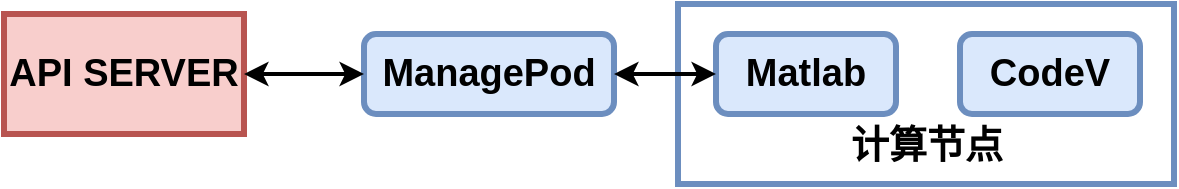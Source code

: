 <mxfile version="14.8.3" type="github"><diagram id="WEavagxoX7mWQo-rN5Ej" name="Page-1"><mxGraphModel dx="702" dy="582" grid="0" gridSize="10" guides="1" tooltips="1" connect="1" arrows="1" fold="1" page="0" pageScale="1" pageWidth="827" pageHeight="1169" math="0" shadow="0"><root><mxCell id="0"/><mxCell id="1" parent="0"/><mxCell id="meVRYA2Hp27yC9P9ZgB7-14" value="" style="rounded=0;whiteSpace=wrap;html=1;strokeColor=#6c8ebf;fillColor=none;strokeWidth=3;fontSize=19;" parent="1" vertex="1"><mxGeometry x="1087" y="313" width="248" height="90" as="geometry"/></mxCell><mxCell id="meVRYA2Hp27yC9P9ZgB7-15" value="&lt;b style=&quot;font-size: 19px;&quot;&gt;Matlab&lt;/b&gt;" style="rounded=1;whiteSpace=wrap;html=1;strokeColor=#6c8ebf;fillColor=#dae8fc;strokeWidth=3;fontSize=19;" parent="1" vertex="1"><mxGeometry x="1106" y="328" width="90" height="40" as="geometry"/></mxCell><mxCell id="meVRYA2Hp27yC9P9ZgB7-16" value="&lt;b style=&quot;font-size: 19px;&quot;&gt;CodeV&lt;/b&gt;" style="rounded=1;whiteSpace=wrap;html=1;strokeColor=#6c8ebf;fillColor=#dae8fc;strokeWidth=3;fontSize=19;" parent="1" vertex="1"><mxGeometry x="1228" y="328" width="90" height="40" as="geometry"/></mxCell><mxCell id="meVRYA2Hp27yC9P9ZgB7-17" value="&lt;b style=&quot;font-size: 19px&quot;&gt;计算节点&lt;/b&gt;" style="text;html=1;strokeColor=none;fillColor=none;align=center;verticalAlign=middle;whiteSpace=wrap;rounded=0;fontSize=19;" parent="1" vertex="1"><mxGeometry x="1163.5" y="374" width="95" height="20" as="geometry"/></mxCell><mxCell id="meVRYA2Hp27yC9P9ZgB7-23" value="&lt;b style=&quot;font-size: 19px;&quot;&gt;API SERVER&lt;/b&gt;" style="rounded=0;whiteSpace=wrap;html=1;fillColor=#f8cecc;strokeColor=#b85450;strokeWidth=3;fontSize=19;" parent="1" vertex="1"><mxGeometry x="750" y="318" width="120" height="60" as="geometry"/></mxCell><mxCell id="2FiBS3rqMTZbcHprlEYy-3" value="&lt;b&gt;ManagePod&lt;/b&gt;" style="rounded=1;whiteSpace=wrap;html=1;strokeColor=#6c8ebf;fillColor=#dae8fc;strokeWidth=3;fontSize=19;" vertex="1" parent="1"><mxGeometry x="930" y="328" width="125" height="40" as="geometry"/></mxCell><mxCell id="2FiBS3rqMTZbcHprlEYy-4" value="" style="endArrow=classic;startArrow=classic;html=1;exitX=1;exitY=0.5;exitDx=0;exitDy=0;strokeWidth=2;fontSize=19;" edge="1" parent="1" source="meVRYA2Hp27yC9P9ZgB7-23" target="2FiBS3rqMTZbcHprlEYy-3"><mxGeometry width="50" height="50" relative="1" as="geometry"><mxPoint x="550" y="489" as="sourcePoint"/><mxPoint x="765" y="489" as="targetPoint"/></mxGeometry></mxCell><mxCell id="2FiBS3rqMTZbcHprlEYy-5" value="" style="endArrow=classic;startArrow=classic;html=1;exitX=1;exitY=0.5;exitDx=0;exitDy=0;strokeWidth=2;fontSize=19;" edge="1" parent="1" source="2FiBS3rqMTZbcHprlEYy-3" target="meVRYA2Hp27yC9P9ZgB7-15"><mxGeometry width="50" height="50" relative="1" as="geometry"><mxPoint x="880" y="358" as="sourcePoint"/><mxPoint x="940" y="358" as="targetPoint"/></mxGeometry></mxCell></root></mxGraphModel></diagram></mxfile>